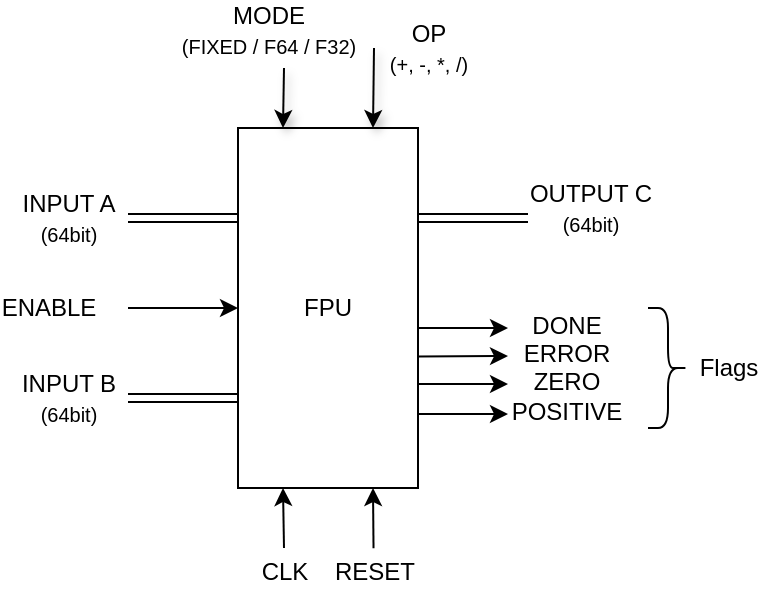 <mxfile version="12.3.2" type="device" pages="1"><diagram id="CZWunDZZ2fCsNoqhneB7" name="Page-1"><mxGraphModel dx="650" dy="483" grid="1" gridSize="10" guides="1" tooltips="1" connect="1" arrows="1" fold="1" page="1" pageScale="1" pageWidth="850" pageHeight="1100" math="0" shadow="0"><root><mxCell id="0"/><mxCell id="1" parent="0"/><mxCell id="IMcmd6-Oi-ds2E-nAJQm-15" style="edgeStyle=orthogonalEdgeStyle;rounded=0;orthogonalLoop=1;jettySize=auto;html=1;shadow=0;" parent="1" edge="1"><mxGeometry relative="1" as="geometry"><mxPoint x="560" y="360" as="targetPoint"/><mxPoint x="515" y="360" as="sourcePoint"/></mxGeometry></mxCell><mxCell id="IMcmd6-Oi-ds2E-nAJQm-16" value="DONE" style="text;html=1;align=center;verticalAlign=middle;resizable=0;points=[];;labelBackgroundColor=#ffffff;" parent="IMcmd6-Oi-ds2E-nAJQm-15" vertex="1" connectable="0"><mxGeometry x="0.248" y="1" relative="1" as="geometry"><mxPoint x="46" as="offset"/></mxGeometry></mxCell><mxCell id="mCkV2wfd8kwOYKV7BDDN-1" style="edgeStyle=orthogonalEdgeStyle;rounded=0;orthogonalLoop=1;jettySize=auto;html=1;exitX=0;exitY=0.5;exitDx=0;exitDy=0;startArrow=classic;startFill=1;endArrow=none;endFill=0;" parent="1" source="IMcmd6-Oi-ds2E-nAJQm-1" edge="1"><mxGeometry relative="1" as="geometry"><mxPoint x="370" y="350" as="targetPoint"/></mxGeometry></mxCell><mxCell id="mCkV2wfd8kwOYKV7BDDN-2" value="ENABLE" style="text;html=1;align=center;verticalAlign=middle;resizable=0;points=[];;labelBackgroundColor=#ffffff;" parent="mCkV2wfd8kwOYKV7BDDN-1" vertex="1" connectable="0"><mxGeometry x="0.786" relative="1" as="geometry"><mxPoint x="-46" as="offset"/></mxGeometry></mxCell><mxCell id="mCkV2wfd8kwOYKV7BDDN-3" style="edgeStyle=orthogonalEdgeStyle;rounded=0;orthogonalLoop=1;jettySize=auto;html=1;exitX=0.75;exitY=1;exitDx=0;exitDy=0;startArrow=classic;startFill=1;endArrow=none;endFill=0;" parent="1" source="IMcmd6-Oi-ds2E-nAJQm-1" edge="1"><mxGeometry relative="1" as="geometry"><mxPoint x="492.759" y="470.103" as="targetPoint"/></mxGeometry></mxCell><mxCell id="mCkV2wfd8kwOYKV7BDDN-4" value="RESET" style="text;html=1;align=center;verticalAlign=middle;resizable=0;points=[];;labelBackgroundColor=#ffffff;" parent="mCkV2wfd8kwOYKV7BDDN-3" vertex="1" connectable="0"><mxGeometry x="0.762" y="1" relative="1" as="geometry"><mxPoint x="-0.5" y="15.5" as="offset"/></mxGeometry></mxCell><mxCell id="IMcmd6-Oi-ds2E-nAJQm-1" value="FPU" style="rounded=0;whiteSpace=wrap;html=1;" parent="1" vertex="1"><mxGeometry x="425" y="260" width="90" height="180" as="geometry"/></mxCell><mxCell id="IMcmd6-Oi-ds2E-nAJQm-2" value="" style="endArrow=classic;html=1;entryX=0.25;entryY=0;entryDx=0;entryDy=0;shadow=1;" parent="1" target="IMcmd6-Oi-ds2E-nAJQm-1" edge="1"><mxGeometry width="50" height="50" relative="1" as="geometry"><mxPoint x="448" y="230" as="sourcePoint"/><mxPoint x="480" y="460" as="targetPoint"/></mxGeometry></mxCell><mxCell id="IMcmd6-Oi-ds2E-nAJQm-3" value="&lt;font&gt;&lt;font style=&quot;font-size: 12px&quot;&gt;MODE&lt;/font&gt;&lt;br&gt;&lt;span style=&quot;font-size: 10px&quot;&gt;(FIXED / F64 / F32)&lt;/span&gt;&lt;/font&gt;" style="text;html=1;align=center;verticalAlign=middle;resizable=0;points=[];;labelBackgroundColor=#ffffff;" parent="IMcmd6-Oi-ds2E-nAJQm-2" vertex="1" connectable="0"><mxGeometry x="-0.412" y="-1" relative="1" as="geometry"><mxPoint x="-7" y="-28.5" as="offset"/></mxGeometry></mxCell><mxCell id="IMcmd6-Oi-ds2E-nAJQm-4" value="" style="shape=link;html=1;entryX=0;entryY=0.25;entryDx=0;entryDy=0;" parent="1" target="IMcmd6-Oi-ds2E-nAJQm-1" edge="1"><mxGeometry width="50" height="50" relative="1" as="geometry"><mxPoint x="370" y="305" as="sourcePoint"/><mxPoint x="360" y="460" as="targetPoint"/></mxGeometry></mxCell><mxCell id="IMcmd6-Oi-ds2E-nAJQm-5" value="INPUT A&lt;br style=&quot;font-size: 10px&quot;&gt;&lt;font size=&quot;1&quot;&gt;(64bit)&lt;/font&gt;" style="text;html=1;align=center;verticalAlign=middle;resizable=0;points=[];;labelBackgroundColor=#ffffff;" parent="IMcmd6-Oi-ds2E-nAJQm-4" vertex="1" connectable="0"><mxGeometry x="-0.28" y="-4" relative="1" as="geometry"><mxPoint x="-50" y="-4" as="offset"/></mxGeometry></mxCell><mxCell id="IMcmd6-Oi-ds2E-nAJQm-6" value="" style="endArrow=classic;html=1;entryX=0.75;entryY=0;entryDx=0;entryDy=0;shadow=1;" parent="1" target="IMcmd6-Oi-ds2E-nAJQm-1" edge="1"><mxGeometry width="50" height="50" relative="1" as="geometry"><mxPoint x="493" y="220" as="sourcePoint"/><mxPoint x="360" y="460" as="targetPoint"/></mxGeometry></mxCell><mxCell id="IMcmd6-Oi-ds2E-nAJQm-7" value="OP&lt;br style=&quot;font-size: 10px&quot;&gt;&lt;font size=&quot;1&quot;&gt;(+, -, *, /)&lt;/font&gt;" style="text;html=1;align=center;verticalAlign=middle;resizable=0;points=[];;labelBackgroundColor=#ffffff;" parent="IMcmd6-Oi-ds2E-nAJQm-6" vertex="1" connectable="0"><mxGeometry x="-0.491" y="-2" relative="1" as="geometry"><mxPoint x="29" y="-10.206" as="offset"/></mxGeometry></mxCell><mxCell id="IMcmd6-Oi-ds2E-nAJQm-8" value="" style="endArrow=classic;html=1;shadow=0;entryX=0.25;entryY=1;entryDx=0;entryDy=0;" parent="1" target="IMcmd6-Oi-ds2E-nAJQm-1" edge="1"><mxGeometry width="50" height="50" relative="1" as="geometry"><mxPoint x="448" y="470" as="sourcePoint"/><mxPoint x="360" y="460" as="targetPoint"/></mxGeometry></mxCell><mxCell id="IMcmd6-Oi-ds2E-nAJQm-9" value="CLK" style="text;html=1;align=center;verticalAlign=middle;resizable=0;points=[];;labelBackgroundColor=#ffffff;" parent="IMcmd6-Oi-ds2E-nAJQm-8" vertex="1" connectable="0"><mxGeometry x="-0.493" relative="1" as="geometry"><mxPoint y="19.544" as="offset"/></mxGeometry></mxCell><mxCell id="IMcmd6-Oi-ds2E-nAJQm-11" value="" style="shape=link;html=1;exitX=1;exitY=0.25;exitDx=0;exitDy=0;" parent="1" source="IMcmd6-Oi-ds2E-nAJQm-1" edge="1"><mxGeometry width="50" height="50" relative="1" as="geometry"><mxPoint x="530" y="350" as="sourcePoint"/><mxPoint x="570" y="305" as="targetPoint"/></mxGeometry></mxCell><mxCell id="IMcmd6-Oi-ds2E-nAJQm-12" value="OUTPUT C&lt;br style=&quot;font-size: 10px&quot;&gt;&lt;font size=&quot;1&quot;&gt;(64bit)&lt;/font&gt;" style="text;html=1;align=center;verticalAlign=middle;resizable=0;points=[];;labelBackgroundColor=#ffffff;" parent="IMcmd6-Oi-ds2E-nAJQm-11" vertex="1" connectable="0"><mxGeometry x="-0.28" y="-4" relative="1" as="geometry"><mxPoint x="65.388" y="-9" as="offset"/></mxGeometry></mxCell><mxCell id="IMcmd6-Oi-ds2E-nAJQm-13" value="" style="endArrow=classic;html=1;shadow=0;exitX=1.002;exitY=0.635;exitDx=0;exitDy=0;exitPerimeter=0;" parent="1" source="IMcmd6-Oi-ds2E-nAJQm-1" edge="1"><mxGeometry width="50" height="50" relative="1" as="geometry"><mxPoint x="517" y="374" as="sourcePoint"/><mxPoint x="560" y="374" as="targetPoint"/></mxGeometry></mxCell><mxCell id="IMcmd6-Oi-ds2E-nAJQm-14" value="ERROR" style="text;html=1;align=center;verticalAlign=middle;resizable=0;points=[];;labelBackgroundColor=#ffffff;" parent="IMcmd6-Oi-ds2E-nAJQm-13" vertex="1" connectable="0"><mxGeometry x="0.429" y="-2" relative="1" as="geometry"><mxPoint x="41.918" y="-3" as="offset"/></mxGeometry></mxCell><mxCell id="IMcmd6-Oi-ds2E-nAJQm-17" value="" style="shape=link;html=1;entryX=0;entryY=0.75;entryDx=0;entryDy=0;" parent="1" target="IMcmd6-Oi-ds2E-nAJQm-1" edge="1"><mxGeometry width="50" height="50" relative="1" as="geometry"><mxPoint x="370" y="395" as="sourcePoint"/><mxPoint x="425" y="390" as="targetPoint"/></mxGeometry></mxCell><mxCell id="IMcmd6-Oi-ds2E-nAJQm-18" value="INPUT B&lt;br style=&quot;font-size: 10px&quot;&gt;&lt;font size=&quot;1&quot;&gt;(64bit)&lt;/font&gt;" style="text;html=1;align=center;verticalAlign=middle;resizable=0;points=[];;labelBackgroundColor=#ffffff;" parent="IMcmd6-Oi-ds2E-nAJQm-17" vertex="1" connectable="0"><mxGeometry x="-0.28" y="-4" relative="1" as="geometry"><mxPoint x="-50" y="-4" as="offset"/></mxGeometry></mxCell><mxCell id="uDZKOl5WKZNmpo3S97Wl-2" value="" style="endArrow=classic;html=1;shadow=0;exitX=1;exitY=0.75;exitDx=0;exitDy=0;" edge="1" parent="1"><mxGeometry width="50" height="50" relative="1" as="geometry"><mxPoint x="515" y="388" as="sourcePoint"/><mxPoint x="560" y="388" as="targetPoint"/></mxGeometry></mxCell><mxCell id="uDZKOl5WKZNmpo3S97Wl-3" value="ZERO" style="text;html=1;align=center;verticalAlign=middle;resizable=0;points=[];;labelBackgroundColor=#ffffff;" vertex="1" connectable="0" parent="uDZKOl5WKZNmpo3S97Wl-2"><mxGeometry x="0.429" y="-2" relative="1" as="geometry"><mxPoint x="41.833" y="-3" as="offset"/></mxGeometry></mxCell><mxCell id="uDZKOl5WKZNmpo3S97Wl-4" value="" style="endArrow=classic;html=1;shadow=0;exitX=1;exitY=0.75;exitDx=0;exitDy=0;" edge="1" parent="1"><mxGeometry width="50" height="50" relative="1" as="geometry"><mxPoint x="515" y="403" as="sourcePoint"/><mxPoint x="560" y="403" as="targetPoint"/></mxGeometry></mxCell><mxCell id="uDZKOl5WKZNmpo3S97Wl-5" value="POSITIVE" style="text;html=1;align=center;verticalAlign=middle;resizable=0;points=[];;labelBackgroundColor=#ffffff;" vertex="1" connectable="0" parent="uDZKOl5WKZNmpo3S97Wl-4"><mxGeometry x="0.429" y="-2" relative="1" as="geometry"><mxPoint x="41.833" y="-3" as="offset"/></mxGeometry></mxCell><mxCell id="uDZKOl5WKZNmpo3S97Wl-6" value="" style="shape=curlyBracket;whiteSpace=wrap;html=1;rounded=1;direction=west;" vertex="1" parent="1"><mxGeometry x="630" y="350" width="20" height="60" as="geometry"/></mxCell><mxCell id="uDZKOl5WKZNmpo3S97Wl-7" value="Flags" style="text;html=1;align=center;verticalAlign=middle;resizable=0;points=[];;autosize=1;" vertex="1" parent="1"><mxGeometry x="650" y="370" width="40" height="20" as="geometry"/></mxCell></root></mxGraphModel></diagram></mxfile>